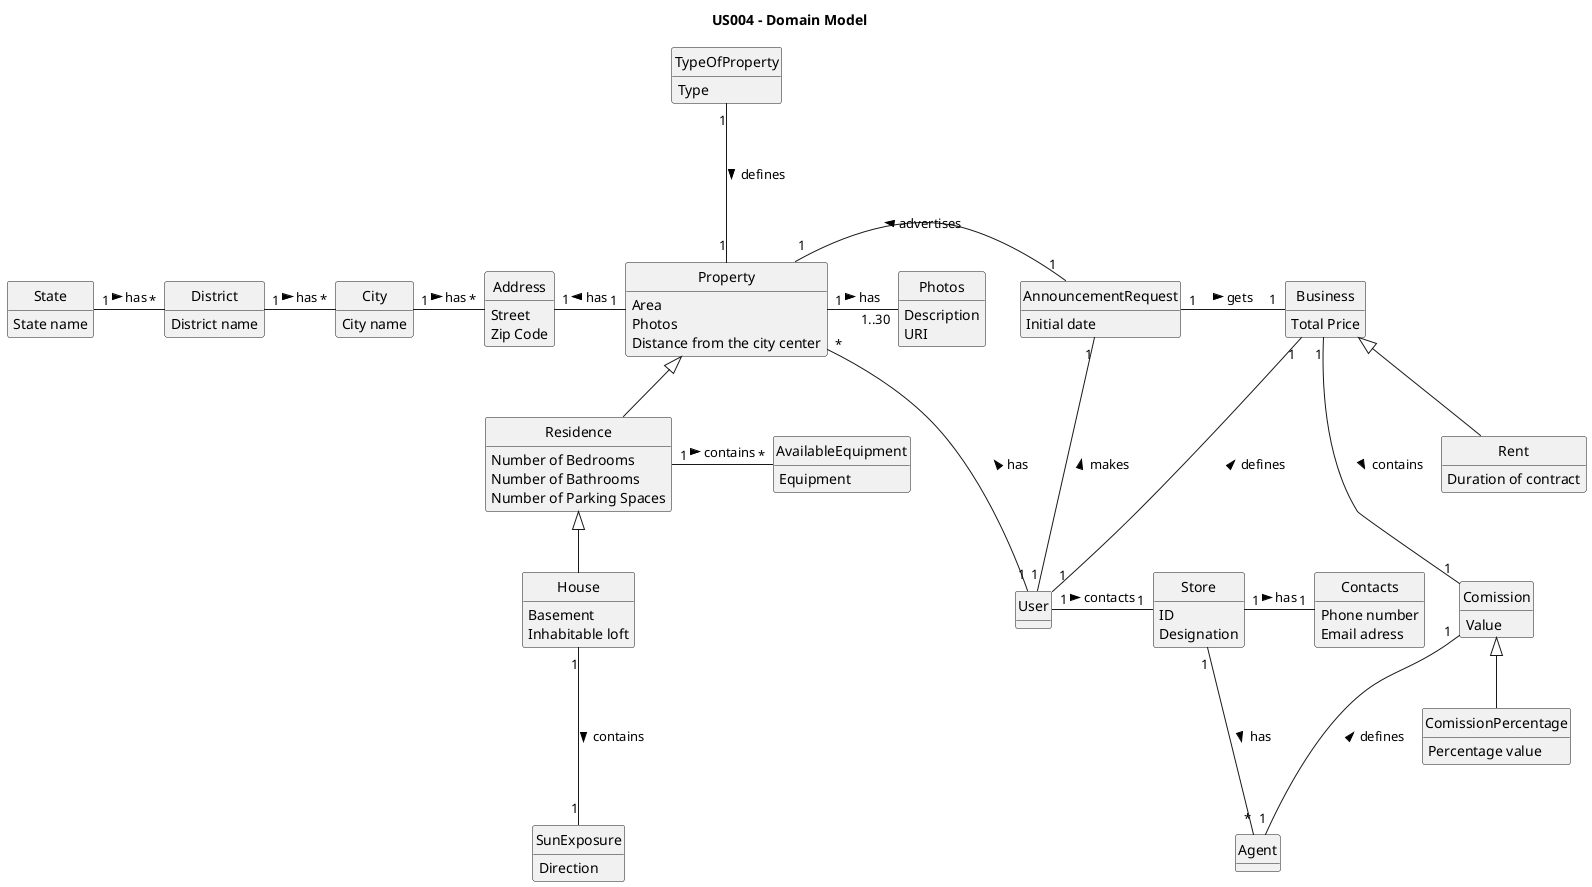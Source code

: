 @startuml

title US004 - Domain Model

skinparam groupInheritance 2
skinparam monochrome true
skinparam packageStyle rectangle
skinparam shadowing false
skinparam classAttributeIconSize 0
hide circle
hide methods

class Property

class House

class Residence

class Address

class Contacts

class User

class Comission

class Agent

class Photos

class Business

class AvailableEquipment

class Rent

class SunExposure

class Store

class City

class District

class State

class ComissionPercentage

class AnnouncementRequest

class TypeOfProperty{
    Type
}

class City {
    City name
}

class District {
    District name
}

class Photos {
    Description
    URI
}

class State {
    State name
}

class AvailableEquipment {
    Equipment
}

class ComissionPercentage {
    Percentage value
}


class Contacts {
    Phone number
    Email adress
}

class User {

}

class Rent {
    Duration of contract
}

class AnnouncementRequest {
    Initial date
}

class Business {
    Total Price
}

class Residence {
    Number of Bedrooms
    Number of Bathrooms
    Number of Parking Spaces
}

class Store {
    ID
    Designation
}

class Property {
    Area
    Photos
    Distance from the city center
}

class House {
    Basement
    Inhabitable loft
}

class SunExposure {
    Direction
}

class Address {
    Street
    Zip Code
}

class Comission {
    Value
}

Residence <|-- House
Property <|-- Residence
SunExposure "1" -up-- "1" House: contains <
Address "1" -right-- "1" Property: has <
User "1" -down-- "*" Property: has >
User "1" -right- "1" Store: contacts >
Agent "*" -left-- "1" Store: has <
Address "*" -left-- "1" City: has <
State "1" -right-- "*" District: has >
District "1" -right-- "*" City: has >
AvailableEquipment "*" -left-- "1" Residence: contains <
User "1" -up-- "1" Business: defines >
Store "1" -right-- "1" Contacts: has >
Comission "1" -down-- "1" Agent: defines <
Comission "1" -up-- "1" Business: contains <
Comission <|-- ComissionPercentage
Business <|-- Rent
Property "1" -right-- "1..30" Photos: has >
User "1" -left-- "1" AnnouncementRequest: makes >
Business "1" -left-- "1" AnnouncementRequest: gets <
AnnouncementRequest "1" -left-- "1" Property: advertises >
TypeOfProperty "1" -down-- "1" Property: defines >
@enduml